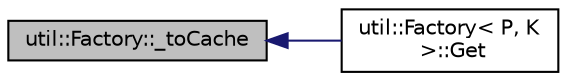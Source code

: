digraph "util::Factory::_toCache"
{
  bgcolor="transparent";
  edge [fontname="Helvetica",fontsize="10",labelfontname="Helvetica",labelfontsize="10"];
  node [fontname="Helvetica",fontsize="10",shape=record];
  rankdir="LR";
  Node1 [label="util::Factory::_toCache",height=0.2,width=0.4,color="black", fillcolor="grey75", style="filled" fontcolor="black"];
  Node1 -> Node2 [dir="back",color="midnightblue",fontsize="10",style="solid",fontname="Helvetica"];
  Node2 [label="util::Factory\< P, K\l \>::Get",height=0.2,width=0.4,color="black",URL="$classutil_1_1Factory.html#a3da5c51d204f462b50170565f6f4a274",tooltip="Gets a P typed object from the specified key argument type K. This method will return the cache conte..."];
}
